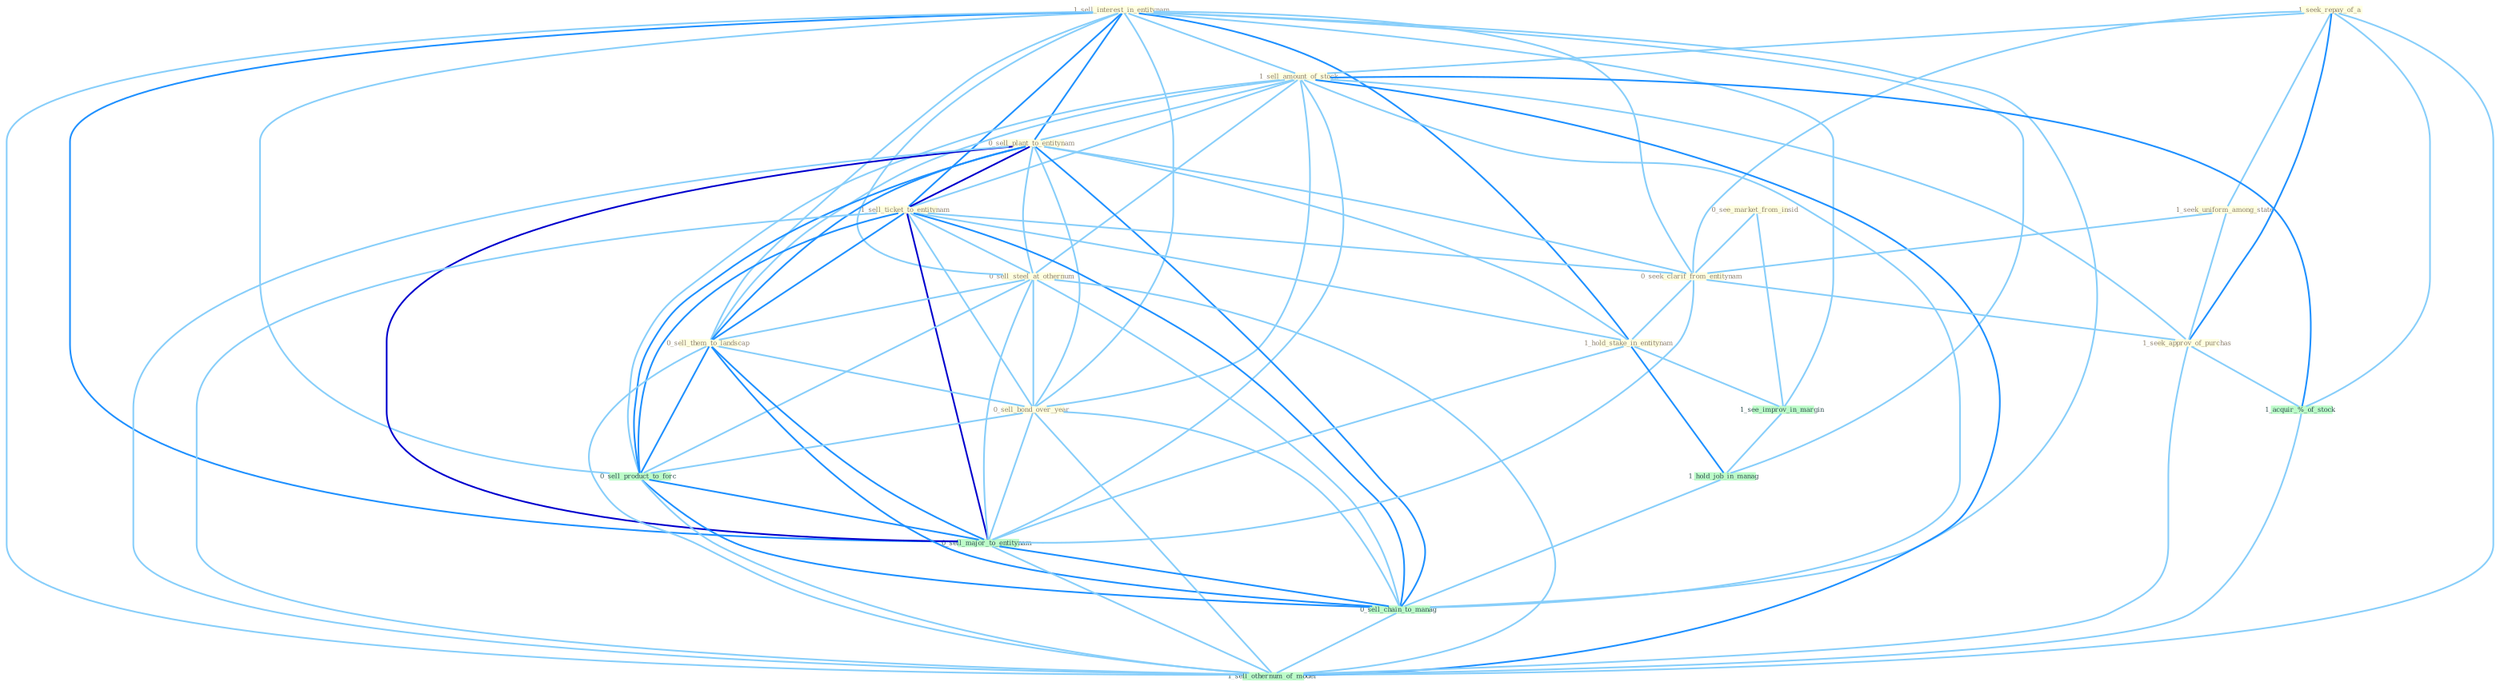 Graph G{ 
    node
    [shape=polygon,style=filled,width=.5,height=.06,color="#BDFCC9",fixedsize=true,fontsize=4,
    fontcolor="#2f4f4f"];
    {node
    [color="#ffffe0", fontcolor="#8b7d6b"] "1_sell_interest_in_entitynam " "1_seek_repay_of_a " "1_sell_amount_of_stock " "0_sell_plant_to_entitynam " "1_sell_ticket_to_entitynam " "1_seek_uniform_among_state " "0_see_market_from_insid " "0_sell_steel_at_othernum " "0_seek_clarif_from_entitynam " "0_sell_them_to_landscap " "1_hold_stake_in_entitynam " "1_seek_approv_of_purchas " "0_sell_bond_over_year "}
{node [color="#fff0f5", fontcolor="#b22222"]}
edge [color="#B0E2FF"];

	"1_sell_interest_in_entitynam " -- "1_sell_amount_of_stock " [w="1", color="#87cefa" ];
	"1_sell_interest_in_entitynam " -- "0_sell_plant_to_entitynam " [w="2", color="#1e90ff" , len=0.8];
	"1_sell_interest_in_entitynam " -- "1_sell_ticket_to_entitynam " [w="2", color="#1e90ff" , len=0.8];
	"1_sell_interest_in_entitynam " -- "0_sell_steel_at_othernum " [w="1", color="#87cefa" ];
	"1_sell_interest_in_entitynam " -- "0_seek_clarif_from_entitynam " [w="1", color="#87cefa" ];
	"1_sell_interest_in_entitynam " -- "0_sell_them_to_landscap " [w="1", color="#87cefa" ];
	"1_sell_interest_in_entitynam " -- "1_hold_stake_in_entitynam " [w="2", color="#1e90ff" , len=0.8];
	"1_sell_interest_in_entitynam " -- "0_sell_bond_over_year " [w="1", color="#87cefa" ];
	"1_sell_interest_in_entitynam " -- "1_see_improv_in_margin " [w="1", color="#87cefa" ];
	"1_sell_interest_in_entitynam " -- "1_hold_job_in_manag " [w="1", color="#87cefa" ];
	"1_sell_interest_in_entitynam " -- "0_sell_product_to_forc " [w="1", color="#87cefa" ];
	"1_sell_interest_in_entitynam " -- "0_sell_major_to_entitynam " [w="2", color="#1e90ff" , len=0.8];
	"1_sell_interest_in_entitynam " -- "0_sell_chain_to_manag " [w="1", color="#87cefa" ];
	"1_sell_interest_in_entitynam " -- "1_sell_othernum_of_model " [w="1", color="#87cefa" ];
	"1_seek_repay_of_a " -- "1_sell_amount_of_stock " [w="1", color="#87cefa" ];
	"1_seek_repay_of_a " -- "1_seek_uniform_among_state " [w="1", color="#87cefa" ];
	"1_seek_repay_of_a " -- "0_seek_clarif_from_entitynam " [w="1", color="#87cefa" ];
	"1_seek_repay_of_a " -- "1_seek_approv_of_purchas " [w="2", color="#1e90ff" , len=0.8];
	"1_seek_repay_of_a " -- "1_acquir_%_of_stock " [w="1", color="#87cefa" ];
	"1_seek_repay_of_a " -- "1_sell_othernum_of_model " [w="1", color="#87cefa" ];
	"1_sell_amount_of_stock " -- "0_sell_plant_to_entitynam " [w="1", color="#87cefa" ];
	"1_sell_amount_of_stock " -- "1_sell_ticket_to_entitynam " [w="1", color="#87cefa" ];
	"1_sell_amount_of_stock " -- "0_sell_steel_at_othernum " [w="1", color="#87cefa" ];
	"1_sell_amount_of_stock " -- "0_sell_them_to_landscap " [w="1", color="#87cefa" ];
	"1_sell_amount_of_stock " -- "1_seek_approv_of_purchas " [w="1", color="#87cefa" ];
	"1_sell_amount_of_stock " -- "0_sell_bond_over_year " [w="1", color="#87cefa" ];
	"1_sell_amount_of_stock " -- "1_acquir_%_of_stock " [w="2", color="#1e90ff" , len=0.8];
	"1_sell_amount_of_stock " -- "0_sell_product_to_forc " [w="1", color="#87cefa" ];
	"1_sell_amount_of_stock " -- "0_sell_major_to_entitynam " [w="1", color="#87cefa" ];
	"1_sell_amount_of_stock " -- "0_sell_chain_to_manag " [w="1", color="#87cefa" ];
	"1_sell_amount_of_stock " -- "1_sell_othernum_of_model " [w="2", color="#1e90ff" , len=0.8];
	"0_sell_plant_to_entitynam " -- "1_sell_ticket_to_entitynam " [w="3", color="#0000cd" , len=0.6];
	"0_sell_plant_to_entitynam " -- "0_sell_steel_at_othernum " [w="1", color="#87cefa" ];
	"0_sell_plant_to_entitynam " -- "0_seek_clarif_from_entitynam " [w="1", color="#87cefa" ];
	"0_sell_plant_to_entitynam " -- "0_sell_them_to_landscap " [w="2", color="#1e90ff" , len=0.8];
	"0_sell_plant_to_entitynam " -- "1_hold_stake_in_entitynam " [w="1", color="#87cefa" ];
	"0_sell_plant_to_entitynam " -- "0_sell_bond_over_year " [w="1", color="#87cefa" ];
	"0_sell_plant_to_entitynam " -- "0_sell_product_to_forc " [w="2", color="#1e90ff" , len=0.8];
	"0_sell_plant_to_entitynam " -- "0_sell_major_to_entitynam " [w="3", color="#0000cd" , len=0.6];
	"0_sell_plant_to_entitynam " -- "0_sell_chain_to_manag " [w="2", color="#1e90ff" , len=0.8];
	"0_sell_plant_to_entitynam " -- "1_sell_othernum_of_model " [w="1", color="#87cefa" ];
	"1_sell_ticket_to_entitynam " -- "0_sell_steel_at_othernum " [w="1", color="#87cefa" ];
	"1_sell_ticket_to_entitynam " -- "0_seek_clarif_from_entitynam " [w="1", color="#87cefa" ];
	"1_sell_ticket_to_entitynam " -- "0_sell_them_to_landscap " [w="2", color="#1e90ff" , len=0.8];
	"1_sell_ticket_to_entitynam " -- "1_hold_stake_in_entitynam " [w="1", color="#87cefa" ];
	"1_sell_ticket_to_entitynam " -- "0_sell_bond_over_year " [w="1", color="#87cefa" ];
	"1_sell_ticket_to_entitynam " -- "0_sell_product_to_forc " [w="2", color="#1e90ff" , len=0.8];
	"1_sell_ticket_to_entitynam " -- "0_sell_major_to_entitynam " [w="3", color="#0000cd" , len=0.6];
	"1_sell_ticket_to_entitynam " -- "0_sell_chain_to_manag " [w="2", color="#1e90ff" , len=0.8];
	"1_sell_ticket_to_entitynam " -- "1_sell_othernum_of_model " [w="1", color="#87cefa" ];
	"1_seek_uniform_among_state " -- "0_seek_clarif_from_entitynam " [w="1", color="#87cefa" ];
	"1_seek_uniform_among_state " -- "1_seek_approv_of_purchas " [w="1", color="#87cefa" ];
	"0_see_market_from_insid " -- "0_seek_clarif_from_entitynam " [w="1", color="#87cefa" ];
	"0_see_market_from_insid " -- "1_see_improv_in_margin " [w="1", color="#87cefa" ];
	"0_sell_steel_at_othernum " -- "0_sell_them_to_landscap " [w="1", color="#87cefa" ];
	"0_sell_steel_at_othernum " -- "0_sell_bond_over_year " [w="1", color="#87cefa" ];
	"0_sell_steel_at_othernum " -- "0_sell_product_to_forc " [w="1", color="#87cefa" ];
	"0_sell_steel_at_othernum " -- "0_sell_major_to_entitynam " [w="1", color="#87cefa" ];
	"0_sell_steel_at_othernum " -- "0_sell_chain_to_manag " [w="1", color="#87cefa" ];
	"0_sell_steel_at_othernum " -- "1_sell_othernum_of_model " [w="1", color="#87cefa" ];
	"0_seek_clarif_from_entitynam " -- "1_hold_stake_in_entitynam " [w="1", color="#87cefa" ];
	"0_seek_clarif_from_entitynam " -- "1_seek_approv_of_purchas " [w="1", color="#87cefa" ];
	"0_seek_clarif_from_entitynam " -- "0_sell_major_to_entitynam " [w="1", color="#87cefa" ];
	"0_sell_them_to_landscap " -- "0_sell_bond_over_year " [w="1", color="#87cefa" ];
	"0_sell_them_to_landscap " -- "0_sell_product_to_forc " [w="2", color="#1e90ff" , len=0.8];
	"0_sell_them_to_landscap " -- "0_sell_major_to_entitynam " [w="2", color="#1e90ff" , len=0.8];
	"0_sell_them_to_landscap " -- "0_sell_chain_to_manag " [w="2", color="#1e90ff" , len=0.8];
	"0_sell_them_to_landscap " -- "1_sell_othernum_of_model " [w="1", color="#87cefa" ];
	"1_hold_stake_in_entitynam " -- "1_see_improv_in_margin " [w="1", color="#87cefa" ];
	"1_hold_stake_in_entitynam " -- "1_hold_job_in_manag " [w="2", color="#1e90ff" , len=0.8];
	"1_hold_stake_in_entitynam " -- "0_sell_major_to_entitynam " [w="1", color="#87cefa" ];
	"1_seek_approv_of_purchas " -- "1_acquir_%_of_stock " [w="1", color="#87cefa" ];
	"1_seek_approv_of_purchas " -- "1_sell_othernum_of_model " [w="1", color="#87cefa" ];
	"0_sell_bond_over_year " -- "0_sell_product_to_forc " [w="1", color="#87cefa" ];
	"0_sell_bond_over_year " -- "0_sell_major_to_entitynam " [w="1", color="#87cefa" ];
	"0_sell_bond_over_year " -- "0_sell_chain_to_manag " [w="1", color="#87cefa" ];
	"0_sell_bond_over_year " -- "1_sell_othernum_of_model " [w="1", color="#87cefa" ];
	"1_see_improv_in_margin " -- "1_hold_job_in_manag " [w="1", color="#87cefa" ];
	"1_acquir_%_of_stock " -- "1_sell_othernum_of_model " [w="1", color="#87cefa" ];
	"1_hold_job_in_manag " -- "0_sell_chain_to_manag " [w="1", color="#87cefa" ];
	"0_sell_product_to_forc " -- "0_sell_major_to_entitynam " [w="2", color="#1e90ff" , len=0.8];
	"0_sell_product_to_forc " -- "0_sell_chain_to_manag " [w="2", color="#1e90ff" , len=0.8];
	"0_sell_product_to_forc " -- "1_sell_othernum_of_model " [w="1", color="#87cefa" ];
	"0_sell_major_to_entitynam " -- "0_sell_chain_to_manag " [w="2", color="#1e90ff" , len=0.8];
	"0_sell_major_to_entitynam " -- "1_sell_othernum_of_model " [w="1", color="#87cefa" ];
	"0_sell_chain_to_manag " -- "1_sell_othernum_of_model " [w="1", color="#87cefa" ];
}